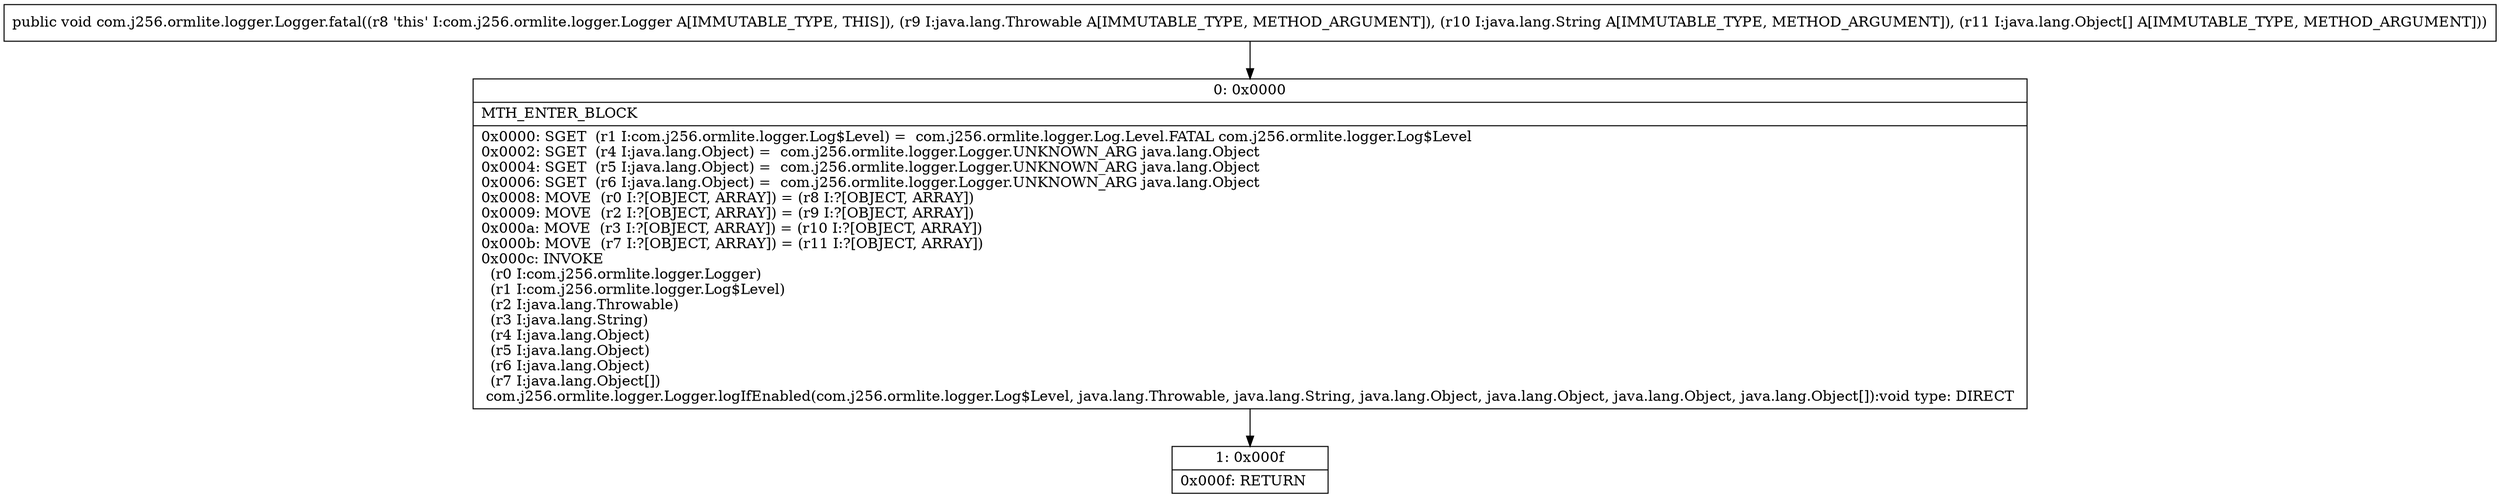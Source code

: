 digraph "CFG forcom.j256.ormlite.logger.Logger.fatal(Ljava\/lang\/Throwable;Ljava\/lang\/String;[Ljava\/lang\/Object;)V" {
Node_0 [shape=record,label="{0\:\ 0x0000|MTH_ENTER_BLOCK\l|0x0000: SGET  (r1 I:com.j256.ormlite.logger.Log$Level) =  com.j256.ormlite.logger.Log.Level.FATAL com.j256.ormlite.logger.Log$Level \l0x0002: SGET  (r4 I:java.lang.Object) =  com.j256.ormlite.logger.Logger.UNKNOWN_ARG java.lang.Object \l0x0004: SGET  (r5 I:java.lang.Object) =  com.j256.ormlite.logger.Logger.UNKNOWN_ARG java.lang.Object \l0x0006: SGET  (r6 I:java.lang.Object) =  com.j256.ormlite.logger.Logger.UNKNOWN_ARG java.lang.Object \l0x0008: MOVE  (r0 I:?[OBJECT, ARRAY]) = (r8 I:?[OBJECT, ARRAY]) \l0x0009: MOVE  (r2 I:?[OBJECT, ARRAY]) = (r9 I:?[OBJECT, ARRAY]) \l0x000a: MOVE  (r3 I:?[OBJECT, ARRAY]) = (r10 I:?[OBJECT, ARRAY]) \l0x000b: MOVE  (r7 I:?[OBJECT, ARRAY]) = (r11 I:?[OBJECT, ARRAY]) \l0x000c: INVOKE  \l  (r0 I:com.j256.ormlite.logger.Logger)\l  (r1 I:com.j256.ormlite.logger.Log$Level)\l  (r2 I:java.lang.Throwable)\l  (r3 I:java.lang.String)\l  (r4 I:java.lang.Object)\l  (r5 I:java.lang.Object)\l  (r6 I:java.lang.Object)\l  (r7 I:java.lang.Object[])\l com.j256.ormlite.logger.Logger.logIfEnabled(com.j256.ormlite.logger.Log$Level, java.lang.Throwable, java.lang.String, java.lang.Object, java.lang.Object, java.lang.Object, java.lang.Object[]):void type: DIRECT \l}"];
Node_1 [shape=record,label="{1\:\ 0x000f|0x000f: RETURN   \l}"];
MethodNode[shape=record,label="{public void com.j256.ormlite.logger.Logger.fatal((r8 'this' I:com.j256.ormlite.logger.Logger A[IMMUTABLE_TYPE, THIS]), (r9 I:java.lang.Throwable A[IMMUTABLE_TYPE, METHOD_ARGUMENT]), (r10 I:java.lang.String A[IMMUTABLE_TYPE, METHOD_ARGUMENT]), (r11 I:java.lang.Object[] A[IMMUTABLE_TYPE, METHOD_ARGUMENT])) }"];
MethodNode -> Node_0;
Node_0 -> Node_1;
}

